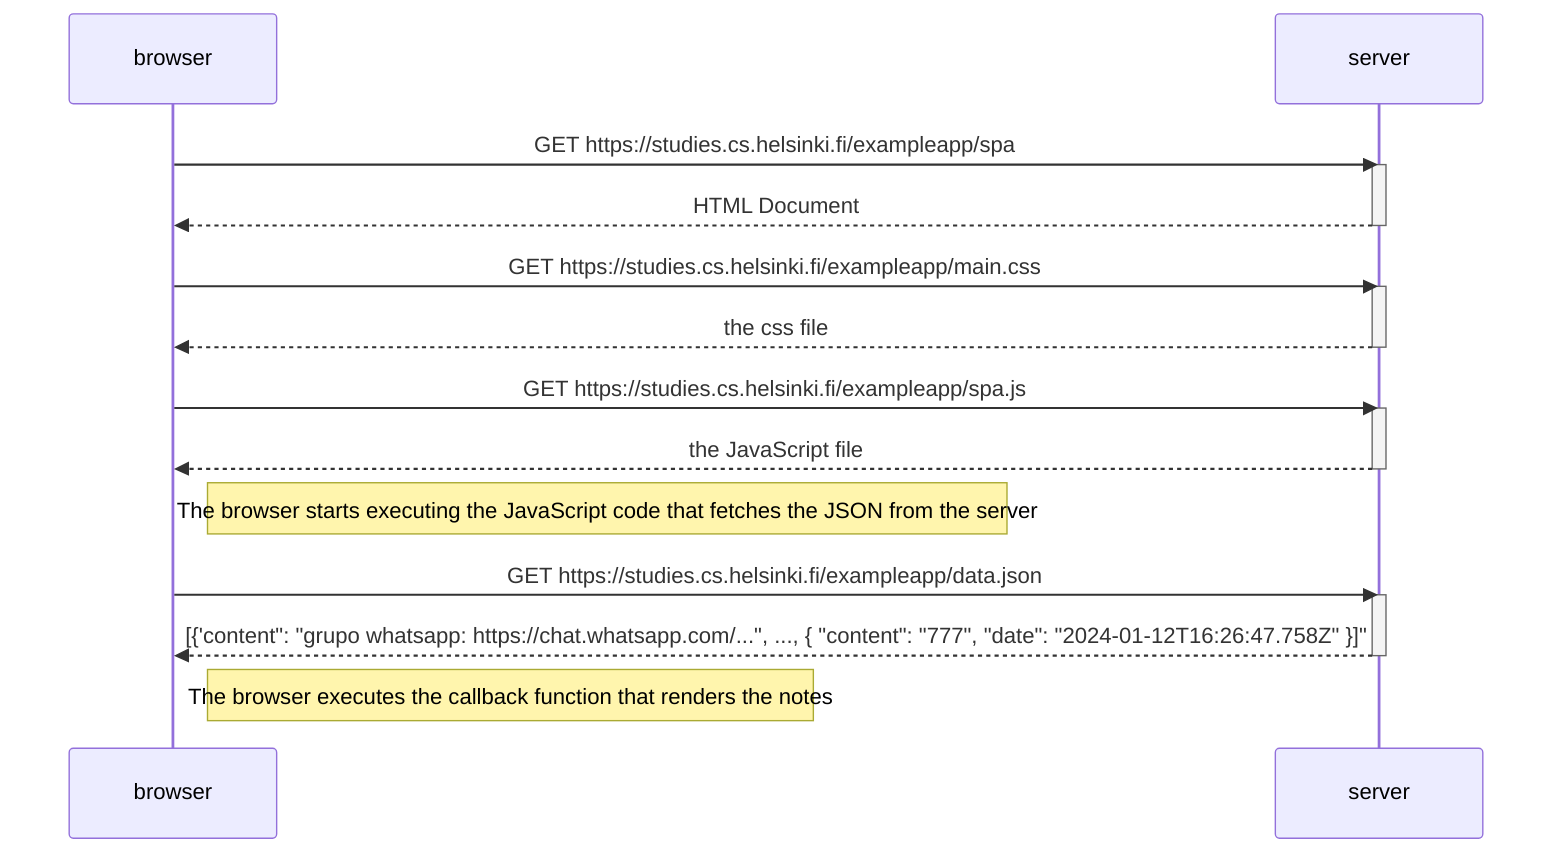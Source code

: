 sequenceDiagram
    participant browser
    participant server

    browser->>server: GET https://studies.cs.helsinki.fi/exampleapp/spa
    activate server
    server-->>browser: HTML Document
    deactivate server

    browser->>server: GET https://studies.cs.helsinki.fi/exampleapp/main.css
    activate server
    server-->>browser: the css file
    deactivate server

    browser->>server: GET https://studies.cs.helsinki.fi/exampleapp/spa.js
    activate server
    server-->>browser: the JavaScript file
    deactivate server

    Note right of browser: The browser starts executing the JavaScript code that fetches the JSON from the server

    browser->>server: GET https://studies.cs.helsinki.fi/exampleapp/data.json
    activate server
    server-->>browser: [{'content": "grupo whatsapp: https://chat.whatsapp.com/...", ..., { "content": "777", "date": "2024-01-12T16:26:47.758Z" }]"
    deactivate server

    Note right of browser: The browser executes the callback function that renders the notes